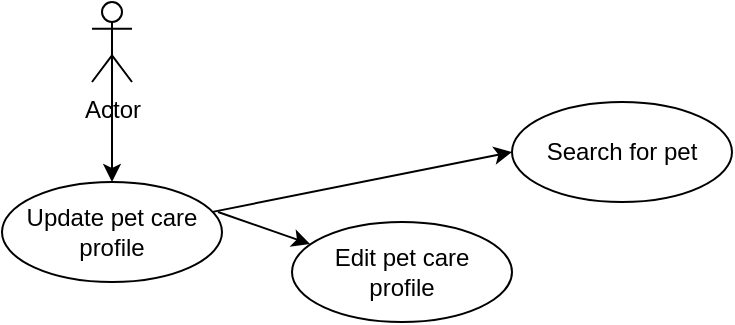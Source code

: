<mxfile version="24.6.5" type="device">
  <diagram name="Page-1" id="88wx0Jed-fgGndGk5FEJ">
    <mxGraphModel dx="1626" dy="784" grid="1" gridSize="10" guides="1" tooltips="1" connect="1" arrows="1" fold="1" page="1" pageScale="1" pageWidth="850" pageHeight="1100" math="0" shadow="0">
      <root>
        <mxCell id="0" />
        <mxCell id="1" parent="0" />
        <mxCell id="XYl4yP9lUbdXv3ehCXy9-4" style="edgeStyle=orthogonalEdgeStyle;rounded=0;orthogonalLoop=1;jettySize=auto;html=1;exitX=0.5;exitY=0.5;exitDx=0;exitDy=0;exitPerimeter=0;" edge="1" parent="1" source="XYl4yP9lUbdXv3ehCXy9-1">
          <mxGeometry relative="1" as="geometry">
            <mxPoint x="420" y="460" as="targetPoint" />
          </mxGeometry>
        </mxCell>
        <mxCell id="XYl4yP9lUbdXv3ehCXy9-1" value="Actor" style="shape=umlActor;verticalLabelPosition=bottom;verticalAlign=top;html=1;" vertex="1" parent="1">
          <mxGeometry x="410" y="370" width="20" height="40" as="geometry" />
        </mxCell>
        <mxCell id="XYl4yP9lUbdXv3ehCXy9-5" value="Update pet care&lt;br&gt;profile" style="ellipse;whiteSpace=wrap;html=1;" vertex="1" parent="1">
          <mxGeometry x="365" y="460" width="110" height="50" as="geometry" />
        </mxCell>
        <mxCell id="XYl4yP9lUbdXv3ehCXy9-6" value="Edit pet care&lt;br&gt;profile" style="ellipse;whiteSpace=wrap;html=1;" vertex="1" parent="1">
          <mxGeometry x="510" y="480" width="110" height="50" as="geometry" />
        </mxCell>
        <mxCell id="XYl4yP9lUbdXv3ehCXy9-7" value="Search for pet" style="ellipse;whiteSpace=wrap;html=1;" vertex="1" parent="1">
          <mxGeometry x="620" y="420" width="110" height="50" as="geometry" />
        </mxCell>
        <mxCell id="XYl4yP9lUbdXv3ehCXy9-9" value="" style="endArrow=classic;html=1;rounded=0;entryX=0;entryY=0.5;entryDx=0;entryDy=0;" edge="1" parent="1" source="XYl4yP9lUbdXv3ehCXy9-5" target="XYl4yP9lUbdXv3ehCXy9-7">
          <mxGeometry width="50" height="50" relative="1" as="geometry">
            <mxPoint x="400" y="430" as="sourcePoint" />
            <mxPoint x="450" y="380" as="targetPoint" />
          </mxGeometry>
        </mxCell>
        <mxCell id="XYl4yP9lUbdXv3ehCXy9-10" value="" style="endArrow=classic;html=1;rounded=0;entryX=0.082;entryY=0.22;entryDx=0;entryDy=0;entryPerimeter=0;exitX=0.982;exitY=0.3;exitDx=0;exitDy=0;exitPerimeter=0;" edge="1" parent="1" source="XYl4yP9lUbdXv3ehCXy9-5" target="XYl4yP9lUbdXv3ehCXy9-6">
          <mxGeometry width="50" height="50" relative="1" as="geometry">
            <mxPoint x="464" y="475" as="sourcePoint" />
            <mxPoint x="550" y="425" as="targetPoint" />
          </mxGeometry>
        </mxCell>
      </root>
    </mxGraphModel>
  </diagram>
</mxfile>
